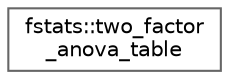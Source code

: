 digraph "Graphical Class Hierarchy"
{
 // LATEX_PDF_SIZE
  bgcolor="transparent";
  edge [fontname=Helvetica,fontsize=10,labelfontname=Helvetica,labelfontsize=10];
  node [fontname=Helvetica,fontsize=10,shape=box,height=0.2,width=0.4];
  rankdir="LR";
  Node0 [label="fstats::two_factor\l_anova_table",height=0.2,width=0.4,color="grey40", fillcolor="white", style="filled",URL="$structfstats_1_1two__factor__anova__table.html",tooltip="Defines a two-factor ANOVA results table."];
}
